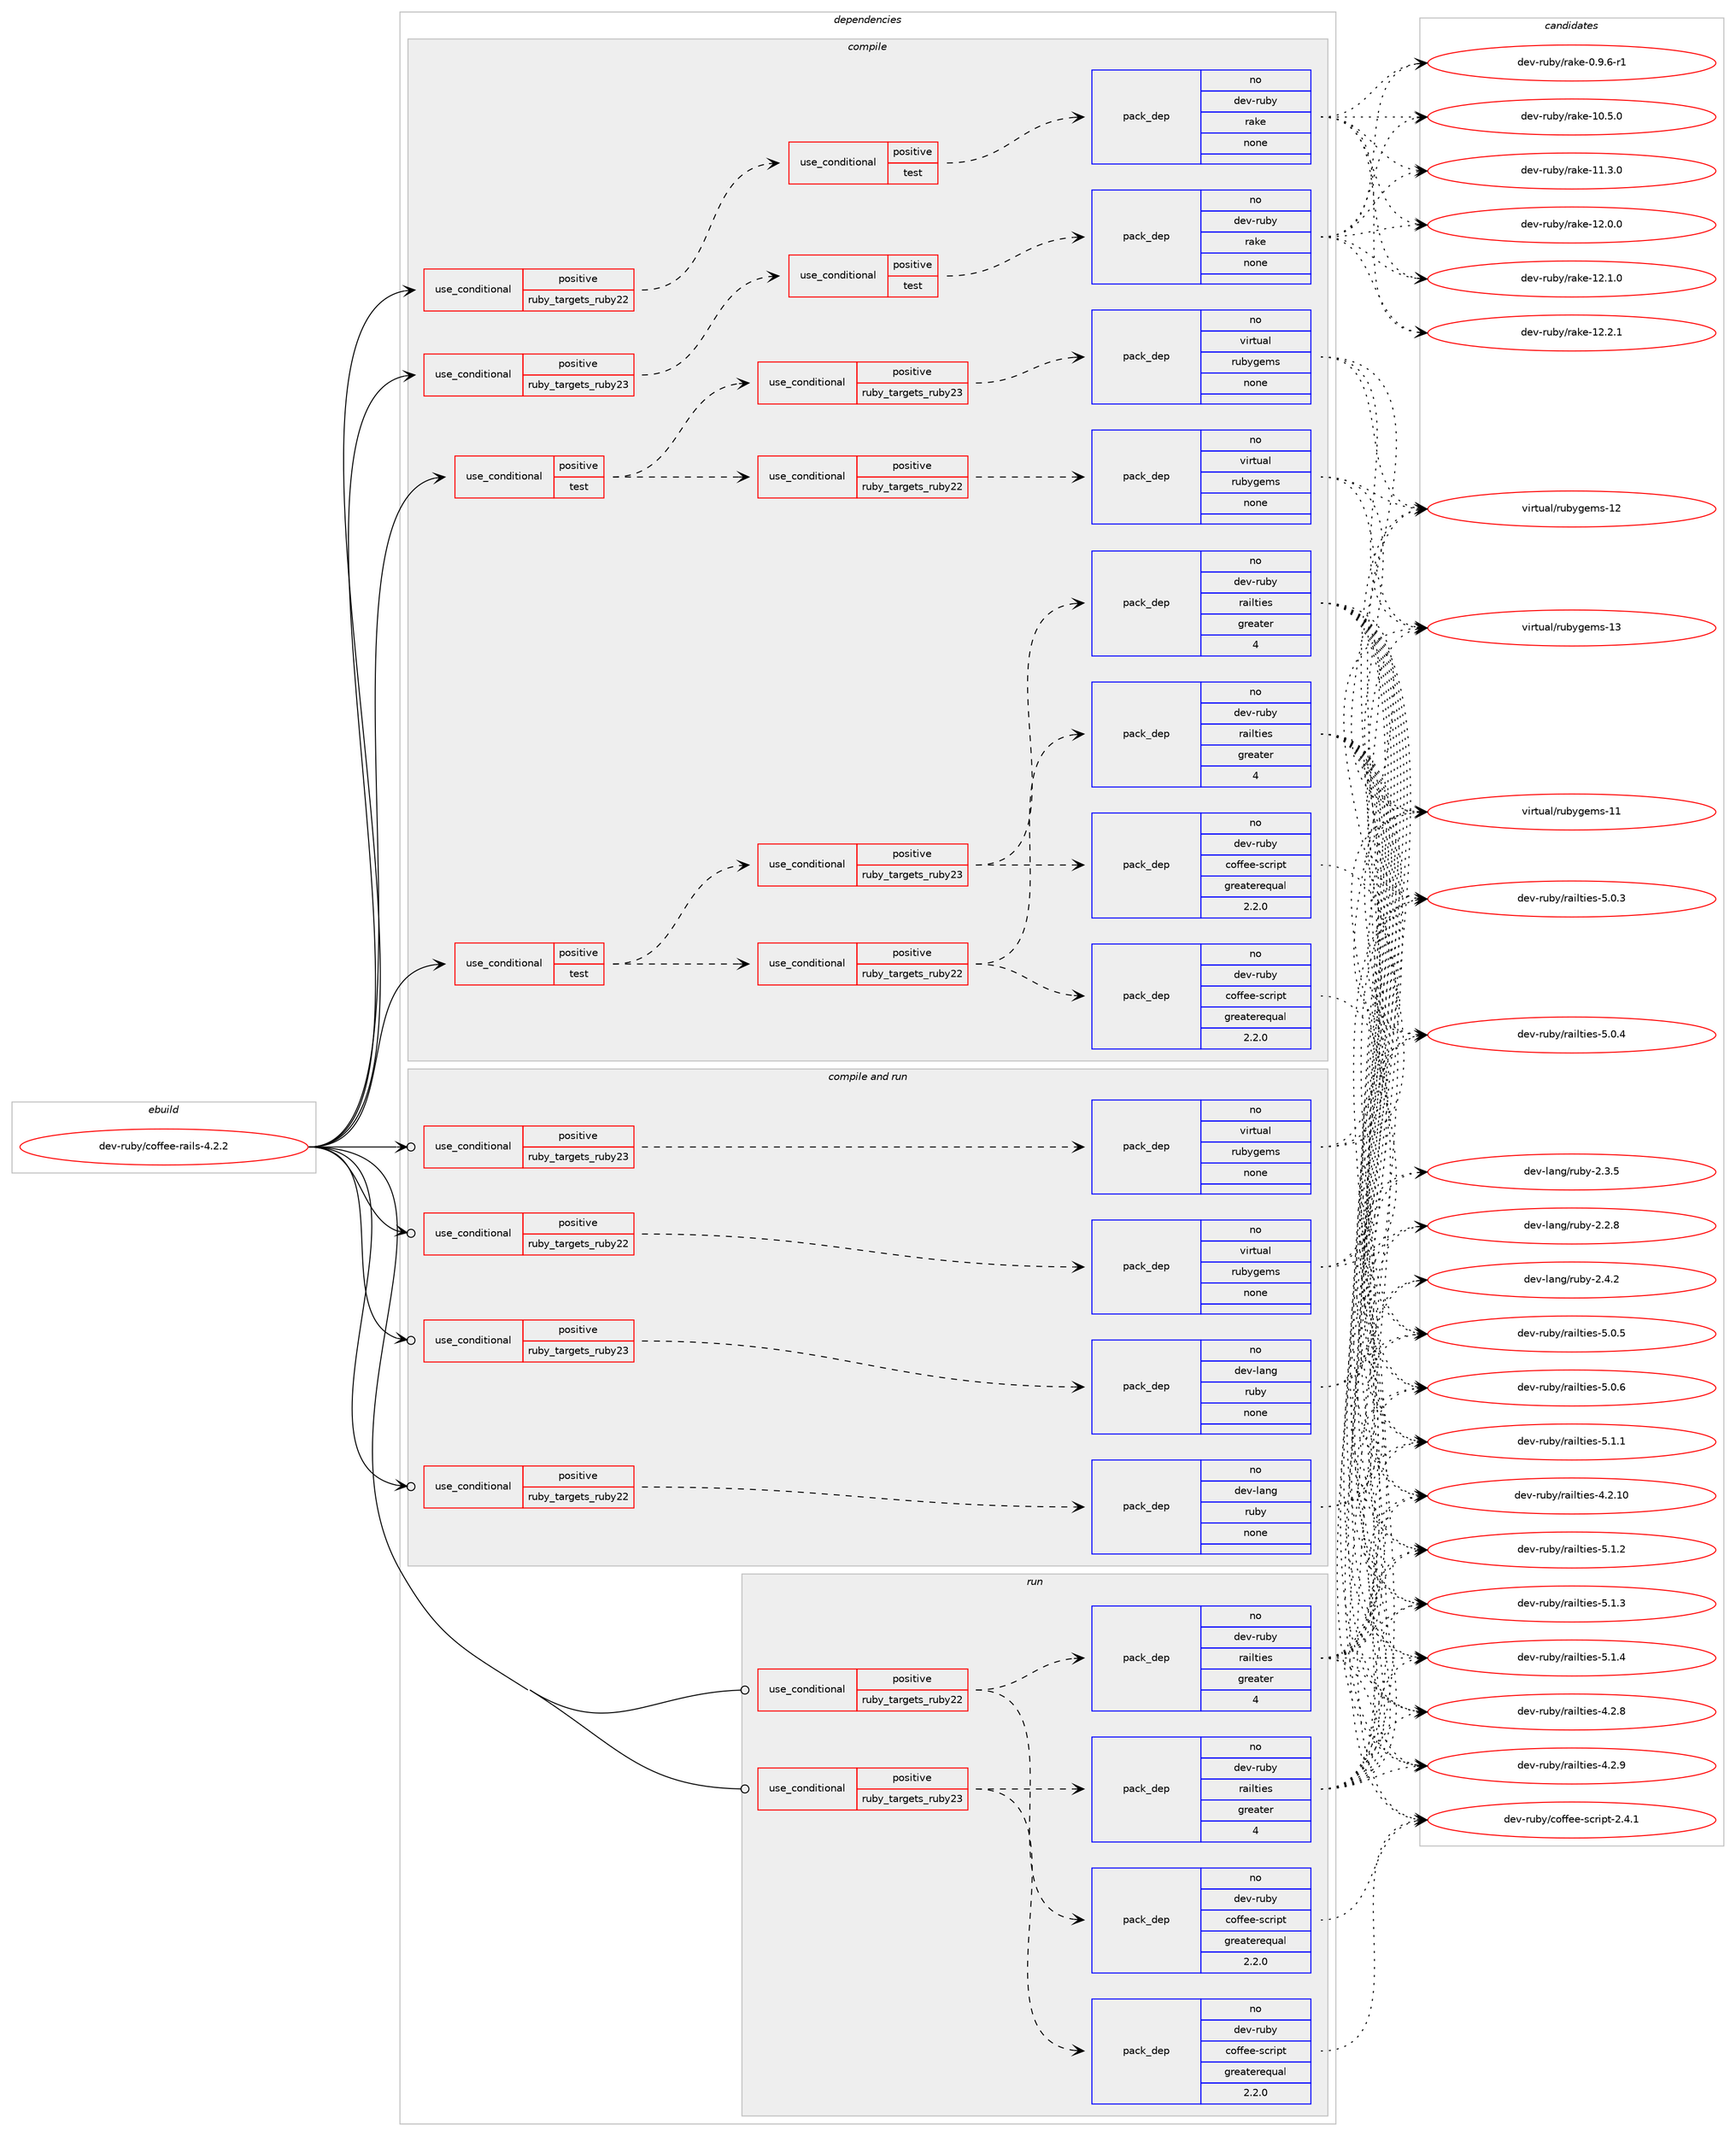 digraph prolog {

# *************
# Graph options
# *************

newrank=true;
concentrate=true;
compound=true;
graph [rankdir=LR,fontname=Helvetica,fontsize=10,ranksep=1.5];#, ranksep=2.5, nodesep=0.2];
edge  [arrowhead=vee];
node  [fontname=Helvetica,fontsize=10];

# **********
# The ebuild
# **********

subgraph cluster_leftcol {
color=gray;
rank=same;
label=<<i>ebuild</i>>;
id [label="dev-ruby/coffee-rails-4.2.2", color=red, width=4, href="../dev-ruby/coffee-rails-4.2.2.svg"];
}

# ****************
# The dependencies
# ****************

subgraph cluster_midcol {
color=gray;
label=<<i>dependencies</i>>;
subgraph cluster_compile {
fillcolor="#eeeeee";
style=filled;
label=<<i>compile</i>>;
subgraph cond54357 {
dependency233518 [label=<<TABLE BORDER="0" CELLBORDER="1" CELLSPACING="0" CELLPADDING="4"><TR><TD ROWSPAN="3" CELLPADDING="10">use_conditional</TD></TR><TR><TD>positive</TD></TR><TR><TD>ruby_targets_ruby22</TD></TR></TABLE>>, shape=none, color=red];
subgraph cond54358 {
dependency233519 [label=<<TABLE BORDER="0" CELLBORDER="1" CELLSPACING="0" CELLPADDING="4"><TR><TD ROWSPAN="3" CELLPADDING="10">use_conditional</TD></TR><TR><TD>positive</TD></TR><TR><TD>test</TD></TR></TABLE>>, shape=none, color=red];
subgraph pack175087 {
dependency233520 [label=<<TABLE BORDER="0" CELLBORDER="1" CELLSPACING="0" CELLPADDING="4" WIDTH="220"><TR><TD ROWSPAN="6" CELLPADDING="30">pack_dep</TD></TR><TR><TD WIDTH="110">no</TD></TR><TR><TD>dev-ruby</TD></TR><TR><TD>rake</TD></TR><TR><TD>none</TD></TR><TR><TD></TD></TR></TABLE>>, shape=none, color=blue];
}
dependency233519:e -> dependency233520:w [weight=20,style="dashed",arrowhead="vee"];
}
dependency233518:e -> dependency233519:w [weight=20,style="dashed",arrowhead="vee"];
}
id:e -> dependency233518:w [weight=20,style="solid",arrowhead="vee"];
subgraph cond54359 {
dependency233521 [label=<<TABLE BORDER="0" CELLBORDER="1" CELLSPACING="0" CELLPADDING="4"><TR><TD ROWSPAN="3" CELLPADDING="10">use_conditional</TD></TR><TR><TD>positive</TD></TR><TR><TD>ruby_targets_ruby23</TD></TR></TABLE>>, shape=none, color=red];
subgraph cond54360 {
dependency233522 [label=<<TABLE BORDER="0" CELLBORDER="1" CELLSPACING="0" CELLPADDING="4"><TR><TD ROWSPAN="3" CELLPADDING="10">use_conditional</TD></TR><TR><TD>positive</TD></TR><TR><TD>test</TD></TR></TABLE>>, shape=none, color=red];
subgraph pack175088 {
dependency233523 [label=<<TABLE BORDER="0" CELLBORDER="1" CELLSPACING="0" CELLPADDING="4" WIDTH="220"><TR><TD ROWSPAN="6" CELLPADDING="30">pack_dep</TD></TR><TR><TD WIDTH="110">no</TD></TR><TR><TD>dev-ruby</TD></TR><TR><TD>rake</TD></TR><TR><TD>none</TD></TR><TR><TD></TD></TR></TABLE>>, shape=none, color=blue];
}
dependency233522:e -> dependency233523:w [weight=20,style="dashed",arrowhead="vee"];
}
dependency233521:e -> dependency233522:w [weight=20,style="dashed",arrowhead="vee"];
}
id:e -> dependency233521:w [weight=20,style="solid",arrowhead="vee"];
subgraph cond54361 {
dependency233524 [label=<<TABLE BORDER="0" CELLBORDER="1" CELLSPACING="0" CELLPADDING="4"><TR><TD ROWSPAN="3" CELLPADDING="10">use_conditional</TD></TR><TR><TD>positive</TD></TR><TR><TD>test</TD></TR></TABLE>>, shape=none, color=red];
subgraph cond54362 {
dependency233525 [label=<<TABLE BORDER="0" CELLBORDER="1" CELLSPACING="0" CELLPADDING="4"><TR><TD ROWSPAN="3" CELLPADDING="10">use_conditional</TD></TR><TR><TD>positive</TD></TR><TR><TD>ruby_targets_ruby22</TD></TR></TABLE>>, shape=none, color=red];
subgraph pack175089 {
dependency233526 [label=<<TABLE BORDER="0" CELLBORDER="1" CELLSPACING="0" CELLPADDING="4" WIDTH="220"><TR><TD ROWSPAN="6" CELLPADDING="30">pack_dep</TD></TR><TR><TD WIDTH="110">no</TD></TR><TR><TD>dev-ruby</TD></TR><TR><TD>coffee-script</TD></TR><TR><TD>greaterequal</TD></TR><TR><TD>2.2.0</TD></TR></TABLE>>, shape=none, color=blue];
}
dependency233525:e -> dependency233526:w [weight=20,style="dashed",arrowhead="vee"];
subgraph pack175090 {
dependency233527 [label=<<TABLE BORDER="0" CELLBORDER="1" CELLSPACING="0" CELLPADDING="4" WIDTH="220"><TR><TD ROWSPAN="6" CELLPADDING="30">pack_dep</TD></TR><TR><TD WIDTH="110">no</TD></TR><TR><TD>dev-ruby</TD></TR><TR><TD>railties</TD></TR><TR><TD>greater</TD></TR><TR><TD>4</TD></TR></TABLE>>, shape=none, color=blue];
}
dependency233525:e -> dependency233527:w [weight=20,style="dashed",arrowhead="vee"];
}
dependency233524:e -> dependency233525:w [weight=20,style="dashed",arrowhead="vee"];
subgraph cond54363 {
dependency233528 [label=<<TABLE BORDER="0" CELLBORDER="1" CELLSPACING="0" CELLPADDING="4"><TR><TD ROWSPAN="3" CELLPADDING="10">use_conditional</TD></TR><TR><TD>positive</TD></TR><TR><TD>ruby_targets_ruby23</TD></TR></TABLE>>, shape=none, color=red];
subgraph pack175091 {
dependency233529 [label=<<TABLE BORDER="0" CELLBORDER="1" CELLSPACING="0" CELLPADDING="4" WIDTH="220"><TR><TD ROWSPAN="6" CELLPADDING="30">pack_dep</TD></TR><TR><TD WIDTH="110">no</TD></TR><TR><TD>dev-ruby</TD></TR><TR><TD>coffee-script</TD></TR><TR><TD>greaterequal</TD></TR><TR><TD>2.2.0</TD></TR></TABLE>>, shape=none, color=blue];
}
dependency233528:e -> dependency233529:w [weight=20,style="dashed",arrowhead="vee"];
subgraph pack175092 {
dependency233530 [label=<<TABLE BORDER="0" CELLBORDER="1" CELLSPACING="0" CELLPADDING="4" WIDTH="220"><TR><TD ROWSPAN="6" CELLPADDING="30">pack_dep</TD></TR><TR><TD WIDTH="110">no</TD></TR><TR><TD>dev-ruby</TD></TR><TR><TD>railties</TD></TR><TR><TD>greater</TD></TR><TR><TD>4</TD></TR></TABLE>>, shape=none, color=blue];
}
dependency233528:e -> dependency233530:w [weight=20,style="dashed",arrowhead="vee"];
}
dependency233524:e -> dependency233528:w [weight=20,style="dashed",arrowhead="vee"];
}
id:e -> dependency233524:w [weight=20,style="solid",arrowhead="vee"];
subgraph cond54364 {
dependency233531 [label=<<TABLE BORDER="0" CELLBORDER="1" CELLSPACING="0" CELLPADDING="4"><TR><TD ROWSPAN="3" CELLPADDING="10">use_conditional</TD></TR><TR><TD>positive</TD></TR><TR><TD>test</TD></TR></TABLE>>, shape=none, color=red];
subgraph cond54365 {
dependency233532 [label=<<TABLE BORDER="0" CELLBORDER="1" CELLSPACING="0" CELLPADDING="4"><TR><TD ROWSPAN="3" CELLPADDING="10">use_conditional</TD></TR><TR><TD>positive</TD></TR><TR><TD>ruby_targets_ruby22</TD></TR></TABLE>>, shape=none, color=red];
subgraph pack175093 {
dependency233533 [label=<<TABLE BORDER="0" CELLBORDER="1" CELLSPACING="0" CELLPADDING="4" WIDTH="220"><TR><TD ROWSPAN="6" CELLPADDING="30">pack_dep</TD></TR><TR><TD WIDTH="110">no</TD></TR><TR><TD>virtual</TD></TR><TR><TD>rubygems</TD></TR><TR><TD>none</TD></TR><TR><TD></TD></TR></TABLE>>, shape=none, color=blue];
}
dependency233532:e -> dependency233533:w [weight=20,style="dashed",arrowhead="vee"];
}
dependency233531:e -> dependency233532:w [weight=20,style="dashed",arrowhead="vee"];
subgraph cond54366 {
dependency233534 [label=<<TABLE BORDER="0" CELLBORDER="1" CELLSPACING="0" CELLPADDING="4"><TR><TD ROWSPAN="3" CELLPADDING="10">use_conditional</TD></TR><TR><TD>positive</TD></TR><TR><TD>ruby_targets_ruby23</TD></TR></TABLE>>, shape=none, color=red];
subgraph pack175094 {
dependency233535 [label=<<TABLE BORDER="0" CELLBORDER="1" CELLSPACING="0" CELLPADDING="4" WIDTH="220"><TR><TD ROWSPAN="6" CELLPADDING="30">pack_dep</TD></TR><TR><TD WIDTH="110">no</TD></TR><TR><TD>virtual</TD></TR><TR><TD>rubygems</TD></TR><TR><TD>none</TD></TR><TR><TD></TD></TR></TABLE>>, shape=none, color=blue];
}
dependency233534:e -> dependency233535:w [weight=20,style="dashed",arrowhead="vee"];
}
dependency233531:e -> dependency233534:w [weight=20,style="dashed",arrowhead="vee"];
}
id:e -> dependency233531:w [weight=20,style="solid",arrowhead="vee"];
}
subgraph cluster_compileandrun {
fillcolor="#eeeeee";
style=filled;
label=<<i>compile and run</i>>;
subgraph cond54367 {
dependency233536 [label=<<TABLE BORDER="0" CELLBORDER="1" CELLSPACING="0" CELLPADDING="4"><TR><TD ROWSPAN="3" CELLPADDING="10">use_conditional</TD></TR><TR><TD>positive</TD></TR><TR><TD>ruby_targets_ruby22</TD></TR></TABLE>>, shape=none, color=red];
subgraph pack175095 {
dependency233537 [label=<<TABLE BORDER="0" CELLBORDER="1" CELLSPACING="0" CELLPADDING="4" WIDTH="220"><TR><TD ROWSPAN="6" CELLPADDING="30">pack_dep</TD></TR><TR><TD WIDTH="110">no</TD></TR><TR><TD>dev-lang</TD></TR><TR><TD>ruby</TD></TR><TR><TD>none</TD></TR><TR><TD></TD></TR></TABLE>>, shape=none, color=blue];
}
dependency233536:e -> dependency233537:w [weight=20,style="dashed",arrowhead="vee"];
}
id:e -> dependency233536:w [weight=20,style="solid",arrowhead="odotvee"];
subgraph cond54368 {
dependency233538 [label=<<TABLE BORDER="0" CELLBORDER="1" CELLSPACING="0" CELLPADDING="4"><TR><TD ROWSPAN="3" CELLPADDING="10">use_conditional</TD></TR><TR><TD>positive</TD></TR><TR><TD>ruby_targets_ruby22</TD></TR></TABLE>>, shape=none, color=red];
subgraph pack175096 {
dependency233539 [label=<<TABLE BORDER="0" CELLBORDER="1" CELLSPACING="0" CELLPADDING="4" WIDTH="220"><TR><TD ROWSPAN="6" CELLPADDING="30">pack_dep</TD></TR><TR><TD WIDTH="110">no</TD></TR><TR><TD>virtual</TD></TR><TR><TD>rubygems</TD></TR><TR><TD>none</TD></TR><TR><TD></TD></TR></TABLE>>, shape=none, color=blue];
}
dependency233538:e -> dependency233539:w [weight=20,style="dashed",arrowhead="vee"];
}
id:e -> dependency233538:w [weight=20,style="solid",arrowhead="odotvee"];
subgraph cond54369 {
dependency233540 [label=<<TABLE BORDER="0" CELLBORDER="1" CELLSPACING="0" CELLPADDING="4"><TR><TD ROWSPAN="3" CELLPADDING="10">use_conditional</TD></TR><TR><TD>positive</TD></TR><TR><TD>ruby_targets_ruby23</TD></TR></TABLE>>, shape=none, color=red];
subgraph pack175097 {
dependency233541 [label=<<TABLE BORDER="0" CELLBORDER="1" CELLSPACING="0" CELLPADDING="4" WIDTH="220"><TR><TD ROWSPAN="6" CELLPADDING="30">pack_dep</TD></TR><TR><TD WIDTH="110">no</TD></TR><TR><TD>dev-lang</TD></TR><TR><TD>ruby</TD></TR><TR><TD>none</TD></TR><TR><TD></TD></TR></TABLE>>, shape=none, color=blue];
}
dependency233540:e -> dependency233541:w [weight=20,style="dashed",arrowhead="vee"];
}
id:e -> dependency233540:w [weight=20,style="solid",arrowhead="odotvee"];
subgraph cond54370 {
dependency233542 [label=<<TABLE BORDER="0" CELLBORDER="1" CELLSPACING="0" CELLPADDING="4"><TR><TD ROWSPAN="3" CELLPADDING="10">use_conditional</TD></TR><TR><TD>positive</TD></TR><TR><TD>ruby_targets_ruby23</TD></TR></TABLE>>, shape=none, color=red];
subgraph pack175098 {
dependency233543 [label=<<TABLE BORDER="0" CELLBORDER="1" CELLSPACING="0" CELLPADDING="4" WIDTH="220"><TR><TD ROWSPAN="6" CELLPADDING="30">pack_dep</TD></TR><TR><TD WIDTH="110">no</TD></TR><TR><TD>virtual</TD></TR><TR><TD>rubygems</TD></TR><TR><TD>none</TD></TR><TR><TD></TD></TR></TABLE>>, shape=none, color=blue];
}
dependency233542:e -> dependency233543:w [weight=20,style="dashed",arrowhead="vee"];
}
id:e -> dependency233542:w [weight=20,style="solid",arrowhead="odotvee"];
}
subgraph cluster_run {
fillcolor="#eeeeee";
style=filled;
label=<<i>run</i>>;
subgraph cond54371 {
dependency233544 [label=<<TABLE BORDER="0" CELLBORDER="1" CELLSPACING="0" CELLPADDING="4"><TR><TD ROWSPAN="3" CELLPADDING="10">use_conditional</TD></TR><TR><TD>positive</TD></TR><TR><TD>ruby_targets_ruby22</TD></TR></TABLE>>, shape=none, color=red];
subgraph pack175099 {
dependency233545 [label=<<TABLE BORDER="0" CELLBORDER="1" CELLSPACING="0" CELLPADDING="4" WIDTH="220"><TR><TD ROWSPAN="6" CELLPADDING="30">pack_dep</TD></TR><TR><TD WIDTH="110">no</TD></TR><TR><TD>dev-ruby</TD></TR><TR><TD>coffee-script</TD></TR><TR><TD>greaterequal</TD></TR><TR><TD>2.2.0</TD></TR></TABLE>>, shape=none, color=blue];
}
dependency233544:e -> dependency233545:w [weight=20,style="dashed",arrowhead="vee"];
subgraph pack175100 {
dependency233546 [label=<<TABLE BORDER="0" CELLBORDER="1" CELLSPACING="0" CELLPADDING="4" WIDTH="220"><TR><TD ROWSPAN="6" CELLPADDING="30">pack_dep</TD></TR><TR><TD WIDTH="110">no</TD></TR><TR><TD>dev-ruby</TD></TR><TR><TD>railties</TD></TR><TR><TD>greater</TD></TR><TR><TD>4</TD></TR></TABLE>>, shape=none, color=blue];
}
dependency233544:e -> dependency233546:w [weight=20,style="dashed",arrowhead="vee"];
}
id:e -> dependency233544:w [weight=20,style="solid",arrowhead="odot"];
subgraph cond54372 {
dependency233547 [label=<<TABLE BORDER="0" CELLBORDER="1" CELLSPACING="0" CELLPADDING="4"><TR><TD ROWSPAN="3" CELLPADDING="10">use_conditional</TD></TR><TR><TD>positive</TD></TR><TR><TD>ruby_targets_ruby23</TD></TR></TABLE>>, shape=none, color=red];
subgraph pack175101 {
dependency233548 [label=<<TABLE BORDER="0" CELLBORDER="1" CELLSPACING="0" CELLPADDING="4" WIDTH="220"><TR><TD ROWSPAN="6" CELLPADDING="30">pack_dep</TD></TR><TR><TD WIDTH="110">no</TD></TR><TR><TD>dev-ruby</TD></TR><TR><TD>coffee-script</TD></TR><TR><TD>greaterequal</TD></TR><TR><TD>2.2.0</TD></TR></TABLE>>, shape=none, color=blue];
}
dependency233547:e -> dependency233548:w [weight=20,style="dashed",arrowhead="vee"];
subgraph pack175102 {
dependency233549 [label=<<TABLE BORDER="0" CELLBORDER="1" CELLSPACING="0" CELLPADDING="4" WIDTH="220"><TR><TD ROWSPAN="6" CELLPADDING="30">pack_dep</TD></TR><TR><TD WIDTH="110">no</TD></TR><TR><TD>dev-ruby</TD></TR><TR><TD>railties</TD></TR><TR><TD>greater</TD></TR><TR><TD>4</TD></TR></TABLE>>, shape=none, color=blue];
}
dependency233547:e -> dependency233549:w [weight=20,style="dashed",arrowhead="vee"];
}
id:e -> dependency233547:w [weight=20,style="solid",arrowhead="odot"];
}
}

# **************
# The candidates
# **************

subgraph cluster_choices {
rank=same;
color=gray;
label=<<i>candidates</i>>;

subgraph choice175087 {
color=black;
nodesep=1;
choice100101118451141179812147114971071014548465746544511449 [label="dev-ruby/rake-0.9.6-r1", color=red, width=4,href="../dev-ruby/rake-0.9.6-r1.svg"];
choice1001011184511411798121471149710710145494846534648 [label="dev-ruby/rake-10.5.0", color=red, width=4,href="../dev-ruby/rake-10.5.0.svg"];
choice1001011184511411798121471149710710145494946514648 [label="dev-ruby/rake-11.3.0", color=red, width=4,href="../dev-ruby/rake-11.3.0.svg"];
choice1001011184511411798121471149710710145495046484648 [label="dev-ruby/rake-12.0.0", color=red, width=4,href="../dev-ruby/rake-12.0.0.svg"];
choice1001011184511411798121471149710710145495046494648 [label="dev-ruby/rake-12.1.0", color=red, width=4,href="../dev-ruby/rake-12.1.0.svg"];
choice1001011184511411798121471149710710145495046504649 [label="dev-ruby/rake-12.2.1", color=red, width=4,href="../dev-ruby/rake-12.2.1.svg"];
dependency233520:e -> choice100101118451141179812147114971071014548465746544511449:w [style=dotted,weight="100"];
dependency233520:e -> choice1001011184511411798121471149710710145494846534648:w [style=dotted,weight="100"];
dependency233520:e -> choice1001011184511411798121471149710710145494946514648:w [style=dotted,weight="100"];
dependency233520:e -> choice1001011184511411798121471149710710145495046484648:w [style=dotted,weight="100"];
dependency233520:e -> choice1001011184511411798121471149710710145495046494648:w [style=dotted,weight="100"];
dependency233520:e -> choice1001011184511411798121471149710710145495046504649:w [style=dotted,weight="100"];
}
subgraph choice175088 {
color=black;
nodesep=1;
choice100101118451141179812147114971071014548465746544511449 [label="dev-ruby/rake-0.9.6-r1", color=red, width=4,href="../dev-ruby/rake-0.9.6-r1.svg"];
choice1001011184511411798121471149710710145494846534648 [label="dev-ruby/rake-10.5.0", color=red, width=4,href="../dev-ruby/rake-10.5.0.svg"];
choice1001011184511411798121471149710710145494946514648 [label="dev-ruby/rake-11.3.0", color=red, width=4,href="../dev-ruby/rake-11.3.0.svg"];
choice1001011184511411798121471149710710145495046484648 [label="dev-ruby/rake-12.0.0", color=red, width=4,href="../dev-ruby/rake-12.0.0.svg"];
choice1001011184511411798121471149710710145495046494648 [label="dev-ruby/rake-12.1.0", color=red, width=4,href="../dev-ruby/rake-12.1.0.svg"];
choice1001011184511411798121471149710710145495046504649 [label="dev-ruby/rake-12.2.1", color=red, width=4,href="../dev-ruby/rake-12.2.1.svg"];
dependency233523:e -> choice100101118451141179812147114971071014548465746544511449:w [style=dotted,weight="100"];
dependency233523:e -> choice1001011184511411798121471149710710145494846534648:w [style=dotted,weight="100"];
dependency233523:e -> choice1001011184511411798121471149710710145494946514648:w [style=dotted,weight="100"];
dependency233523:e -> choice1001011184511411798121471149710710145495046484648:w [style=dotted,weight="100"];
dependency233523:e -> choice1001011184511411798121471149710710145495046494648:w [style=dotted,weight="100"];
dependency233523:e -> choice1001011184511411798121471149710710145495046504649:w [style=dotted,weight="100"];
}
subgraph choice175089 {
color=black;
nodesep=1;
choice100101118451141179812147991111021021011014511599114105112116455046524649 [label="dev-ruby/coffee-script-2.4.1", color=red, width=4,href="../dev-ruby/coffee-script-2.4.1.svg"];
dependency233526:e -> choice100101118451141179812147991111021021011014511599114105112116455046524649:w [style=dotted,weight="100"];
}
subgraph choice175090 {
color=black;
nodesep=1;
choice1001011184511411798121471149710510811610510111545524650464948 [label="dev-ruby/railties-4.2.10", color=red, width=4,href="../dev-ruby/railties-4.2.10.svg"];
choice10010111845114117981214711497105108116105101115455246504656 [label="dev-ruby/railties-4.2.8", color=red, width=4,href="../dev-ruby/railties-4.2.8.svg"];
choice10010111845114117981214711497105108116105101115455246504657 [label="dev-ruby/railties-4.2.9", color=red, width=4,href="../dev-ruby/railties-4.2.9.svg"];
choice10010111845114117981214711497105108116105101115455346484651 [label="dev-ruby/railties-5.0.3", color=red, width=4,href="../dev-ruby/railties-5.0.3.svg"];
choice10010111845114117981214711497105108116105101115455346484652 [label="dev-ruby/railties-5.0.4", color=red, width=4,href="../dev-ruby/railties-5.0.4.svg"];
choice10010111845114117981214711497105108116105101115455346484653 [label="dev-ruby/railties-5.0.5", color=red, width=4,href="../dev-ruby/railties-5.0.5.svg"];
choice10010111845114117981214711497105108116105101115455346484654 [label="dev-ruby/railties-5.0.6", color=red, width=4,href="../dev-ruby/railties-5.0.6.svg"];
choice10010111845114117981214711497105108116105101115455346494649 [label="dev-ruby/railties-5.1.1", color=red, width=4,href="../dev-ruby/railties-5.1.1.svg"];
choice10010111845114117981214711497105108116105101115455346494650 [label="dev-ruby/railties-5.1.2", color=red, width=4,href="../dev-ruby/railties-5.1.2.svg"];
choice10010111845114117981214711497105108116105101115455346494651 [label="dev-ruby/railties-5.1.3", color=red, width=4,href="../dev-ruby/railties-5.1.3.svg"];
choice10010111845114117981214711497105108116105101115455346494652 [label="dev-ruby/railties-5.1.4", color=red, width=4,href="../dev-ruby/railties-5.1.4.svg"];
dependency233527:e -> choice1001011184511411798121471149710510811610510111545524650464948:w [style=dotted,weight="100"];
dependency233527:e -> choice10010111845114117981214711497105108116105101115455246504656:w [style=dotted,weight="100"];
dependency233527:e -> choice10010111845114117981214711497105108116105101115455246504657:w [style=dotted,weight="100"];
dependency233527:e -> choice10010111845114117981214711497105108116105101115455346484651:w [style=dotted,weight="100"];
dependency233527:e -> choice10010111845114117981214711497105108116105101115455346484652:w [style=dotted,weight="100"];
dependency233527:e -> choice10010111845114117981214711497105108116105101115455346484653:w [style=dotted,weight="100"];
dependency233527:e -> choice10010111845114117981214711497105108116105101115455346484654:w [style=dotted,weight="100"];
dependency233527:e -> choice10010111845114117981214711497105108116105101115455346494649:w [style=dotted,weight="100"];
dependency233527:e -> choice10010111845114117981214711497105108116105101115455346494650:w [style=dotted,weight="100"];
dependency233527:e -> choice10010111845114117981214711497105108116105101115455346494651:w [style=dotted,weight="100"];
dependency233527:e -> choice10010111845114117981214711497105108116105101115455346494652:w [style=dotted,weight="100"];
}
subgraph choice175091 {
color=black;
nodesep=1;
choice100101118451141179812147991111021021011014511599114105112116455046524649 [label="dev-ruby/coffee-script-2.4.1", color=red, width=4,href="../dev-ruby/coffee-script-2.4.1.svg"];
dependency233529:e -> choice100101118451141179812147991111021021011014511599114105112116455046524649:w [style=dotted,weight="100"];
}
subgraph choice175092 {
color=black;
nodesep=1;
choice1001011184511411798121471149710510811610510111545524650464948 [label="dev-ruby/railties-4.2.10", color=red, width=4,href="../dev-ruby/railties-4.2.10.svg"];
choice10010111845114117981214711497105108116105101115455246504656 [label="dev-ruby/railties-4.2.8", color=red, width=4,href="../dev-ruby/railties-4.2.8.svg"];
choice10010111845114117981214711497105108116105101115455246504657 [label="dev-ruby/railties-4.2.9", color=red, width=4,href="../dev-ruby/railties-4.2.9.svg"];
choice10010111845114117981214711497105108116105101115455346484651 [label="dev-ruby/railties-5.0.3", color=red, width=4,href="../dev-ruby/railties-5.0.3.svg"];
choice10010111845114117981214711497105108116105101115455346484652 [label="dev-ruby/railties-5.0.4", color=red, width=4,href="../dev-ruby/railties-5.0.4.svg"];
choice10010111845114117981214711497105108116105101115455346484653 [label="dev-ruby/railties-5.0.5", color=red, width=4,href="../dev-ruby/railties-5.0.5.svg"];
choice10010111845114117981214711497105108116105101115455346484654 [label="dev-ruby/railties-5.0.6", color=red, width=4,href="../dev-ruby/railties-5.0.6.svg"];
choice10010111845114117981214711497105108116105101115455346494649 [label="dev-ruby/railties-5.1.1", color=red, width=4,href="../dev-ruby/railties-5.1.1.svg"];
choice10010111845114117981214711497105108116105101115455346494650 [label="dev-ruby/railties-5.1.2", color=red, width=4,href="../dev-ruby/railties-5.1.2.svg"];
choice10010111845114117981214711497105108116105101115455346494651 [label="dev-ruby/railties-5.1.3", color=red, width=4,href="../dev-ruby/railties-5.1.3.svg"];
choice10010111845114117981214711497105108116105101115455346494652 [label="dev-ruby/railties-5.1.4", color=red, width=4,href="../dev-ruby/railties-5.1.4.svg"];
dependency233530:e -> choice1001011184511411798121471149710510811610510111545524650464948:w [style=dotted,weight="100"];
dependency233530:e -> choice10010111845114117981214711497105108116105101115455246504656:w [style=dotted,weight="100"];
dependency233530:e -> choice10010111845114117981214711497105108116105101115455246504657:w [style=dotted,weight="100"];
dependency233530:e -> choice10010111845114117981214711497105108116105101115455346484651:w [style=dotted,weight="100"];
dependency233530:e -> choice10010111845114117981214711497105108116105101115455346484652:w [style=dotted,weight="100"];
dependency233530:e -> choice10010111845114117981214711497105108116105101115455346484653:w [style=dotted,weight="100"];
dependency233530:e -> choice10010111845114117981214711497105108116105101115455346484654:w [style=dotted,weight="100"];
dependency233530:e -> choice10010111845114117981214711497105108116105101115455346494649:w [style=dotted,weight="100"];
dependency233530:e -> choice10010111845114117981214711497105108116105101115455346494650:w [style=dotted,weight="100"];
dependency233530:e -> choice10010111845114117981214711497105108116105101115455346494651:w [style=dotted,weight="100"];
dependency233530:e -> choice10010111845114117981214711497105108116105101115455346494652:w [style=dotted,weight="100"];
}
subgraph choice175093 {
color=black;
nodesep=1;
choice118105114116117971084711411798121103101109115454949 [label="virtual/rubygems-11", color=red, width=4,href="../virtual/rubygems-11.svg"];
choice118105114116117971084711411798121103101109115454950 [label="virtual/rubygems-12", color=red, width=4,href="../virtual/rubygems-12.svg"];
choice118105114116117971084711411798121103101109115454951 [label="virtual/rubygems-13", color=red, width=4,href="../virtual/rubygems-13.svg"];
dependency233533:e -> choice118105114116117971084711411798121103101109115454949:w [style=dotted,weight="100"];
dependency233533:e -> choice118105114116117971084711411798121103101109115454950:w [style=dotted,weight="100"];
dependency233533:e -> choice118105114116117971084711411798121103101109115454951:w [style=dotted,weight="100"];
}
subgraph choice175094 {
color=black;
nodesep=1;
choice118105114116117971084711411798121103101109115454949 [label="virtual/rubygems-11", color=red, width=4,href="../virtual/rubygems-11.svg"];
choice118105114116117971084711411798121103101109115454950 [label="virtual/rubygems-12", color=red, width=4,href="../virtual/rubygems-12.svg"];
choice118105114116117971084711411798121103101109115454951 [label="virtual/rubygems-13", color=red, width=4,href="../virtual/rubygems-13.svg"];
dependency233535:e -> choice118105114116117971084711411798121103101109115454949:w [style=dotted,weight="100"];
dependency233535:e -> choice118105114116117971084711411798121103101109115454950:w [style=dotted,weight="100"];
dependency233535:e -> choice118105114116117971084711411798121103101109115454951:w [style=dotted,weight="100"];
}
subgraph choice175095 {
color=black;
nodesep=1;
choice10010111845108971101034711411798121455046504656 [label="dev-lang/ruby-2.2.8", color=red, width=4,href="../dev-lang/ruby-2.2.8.svg"];
choice10010111845108971101034711411798121455046514653 [label="dev-lang/ruby-2.3.5", color=red, width=4,href="../dev-lang/ruby-2.3.5.svg"];
choice10010111845108971101034711411798121455046524650 [label="dev-lang/ruby-2.4.2", color=red, width=4,href="../dev-lang/ruby-2.4.2.svg"];
dependency233537:e -> choice10010111845108971101034711411798121455046504656:w [style=dotted,weight="100"];
dependency233537:e -> choice10010111845108971101034711411798121455046514653:w [style=dotted,weight="100"];
dependency233537:e -> choice10010111845108971101034711411798121455046524650:w [style=dotted,weight="100"];
}
subgraph choice175096 {
color=black;
nodesep=1;
choice118105114116117971084711411798121103101109115454949 [label="virtual/rubygems-11", color=red, width=4,href="../virtual/rubygems-11.svg"];
choice118105114116117971084711411798121103101109115454950 [label="virtual/rubygems-12", color=red, width=4,href="../virtual/rubygems-12.svg"];
choice118105114116117971084711411798121103101109115454951 [label="virtual/rubygems-13", color=red, width=4,href="../virtual/rubygems-13.svg"];
dependency233539:e -> choice118105114116117971084711411798121103101109115454949:w [style=dotted,weight="100"];
dependency233539:e -> choice118105114116117971084711411798121103101109115454950:w [style=dotted,weight="100"];
dependency233539:e -> choice118105114116117971084711411798121103101109115454951:w [style=dotted,weight="100"];
}
subgraph choice175097 {
color=black;
nodesep=1;
choice10010111845108971101034711411798121455046504656 [label="dev-lang/ruby-2.2.8", color=red, width=4,href="../dev-lang/ruby-2.2.8.svg"];
choice10010111845108971101034711411798121455046514653 [label="dev-lang/ruby-2.3.5", color=red, width=4,href="../dev-lang/ruby-2.3.5.svg"];
choice10010111845108971101034711411798121455046524650 [label="dev-lang/ruby-2.4.2", color=red, width=4,href="../dev-lang/ruby-2.4.2.svg"];
dependency233541:e -> choice10010111845108971101034711411798121455046504656:w [style=dotted,weight="100"];
dependency233541:e -> choice10010111845108971101034711411798121455046514653:w [style=dotted,weight="100"];
dependency233541:e -> choice10010111845108971101034711411798121455046524650:w [style=dotted,weight="100"];
}
subgraph choice175098 {
color=black;
nodesep=1;
choice118105114116117971084711411798121103101109115454949 [label="virtual/rubygems-11", color=red, width=4,href="../virtual/rubygems-11.svg"];
choice118105114116117971084711411798121103101109115454950 [label="virtual/rubygems-12", color=red, width=4,href="../virtual/rubygems-12.svg"];
choice118105114116117971084711411798121103101109115454951 [label="virtual/rubygems-13", color=red, width=4,href="../virtual/rubygems-13.svg"];
dependency233543:e -> choice118105114116117971084711411798121103101109115454949:w [style=dotted,weight="100"];
dependency233543:e -> choice118105114116117971084711411798121103101109115454950:w [style=dotted,weight="100"];
dependency233543:e -> choice118105114116117971084711411798121103101109115454951:w [style=dotted,weight="100"];
}
subgraph choice175099 {
color=black;
nodesep=1;
choice100101118451141179812147991111021021011014511599114105112116455046524649 [label="dev-ruby/coffee-script-2.4.1", color=red, width=4,href="../dev-ruby/coffee-script-2.4.1.svg"];
dependency233545:e -> choice100101118451141179812147991111021021011014511599114105112116455046524649:w [style=dotted,weight="100"];
}
subgraph choice175100 {
color=black;
nodesep=1;
choice1001011184511411798121471149710510811610510111545524650464948 [label="dev-ruby/railties-4.2.10", color=red, width=4,href="../dev-ruby/railties-4.2.10.svg"];
choice10010111845114117981214711497105108116105101115455246504656 [label="dev-ruby/railties-4.2.8", color=red, width=4,href="../dev-ruby/railties-4.2.8.svg"];
choice10010111845114117981214711497105108116105101115455246504657 [label="dev-ruby/railties-4.2.9", color=red, width=4,href="../dev-ruby/railties-4.2.9.svg"];
choice10010111845114117981214711497105108116105101115455346484651 [label="dev-ruby/railties-5.0.3", color=red, width=4,href="../dev-ruby/railties-5.0.3.svg"];
choice10010111845114117981214711497105108116105101115455346484652 [label="dev-ruby/railties-5.0.4", color=red, width=4,href="../dev-ruby/railties-5.0.4.svg"];
choice10010111845114117981214711497105108116105101115455346484653 [label="dev-ruby/railties-5.0.5", color=red, width=4,href="../dev-ruby/railties-5.0.5.svg"];
choice10010111845114117981214711497105108116105101115455346484654 [label="dev-ruby/railties-5.0.6", color=red, width=4,href="../dev-ruby/railties-5.0.6.svg"];
choice10010111845114117981214711497105108116105101115455346494649 [label="dev-ruby/railties-5.1.1", color=red, width=4,href="../dev-ruby/railties-5.1.1.svg"];
choice10010111845114117981214711497105108116105101115455346494650 [label="dev-ruby/railties-5.1.2", color=red, width=4,href="../dev-ruby/railties-5.1.2.svg"];
choice10010111845114117981214711497105108116105101115455346494651 [label="dev-ruby/railties-5.1.3", color=red, width=4,href="../dev-ruby/railties-5.1.3.svg"];
choice10010111845114117981214711497105108116105101115455346494652 [label="dev-ruby/railties-5.1.4", color=red, width=4,href="../dev-ruby/railties-5.1.4.svg"];
dependency233546:e -> choice1001011184511411798121471149710510811610510111545524650464948:w [style=dotted,weight="100"];
dependency233546:e -> choice10010111845114117981214711497105108116105101115455246504656:w [style=dotted,weight="100"];
dependency233546:e -> choice10010111845114117981214711497105108116105101115455246504657:w [style=dotted,weight="100"];
dependency233546:e -> choice10010111845114117981214711497105108116105101115455346484651:w [style=dotted,weight="100"];
dependency233546:e -> choice10010111845114117981214711497105108116105101115455346484652:w [style=dotted,weight="100"];
dependency233546:e -> choice10010111845114117981214711497105108116105101115455346484653:w [style=dotted,weight="100"];
dependency233546:e -> choice10010111845114117981214711497105108116105101115455346484654:w [style=dotted,weight="100"];
dependency233546:e -> choice10010111845114117981214711497105108116105101115455346494649:w [style=dotted,weight="100"];
dependency233546:e -> choice10010111845114117981214711497105108116105101115455346494650:w [style=dotted,weight="100"];
dependency233546:e -> choice10010111845114117981214711497105108116105101115455346494651:w [style=dotted,weight="100"];
dependency233546:e -> choice10010111845114117981214711497105108116105101115455346494652:w [style=dotted,weight="100"];
}
subgraph choice175101 {
color=black;
nodesep=1;
choice100101118451141179812147991111021021011014511599114105112116455046524649 [label="dev-ruby/coffee-script-2.4.1", color=red, width=4,href="../dev-ruby/coffee-script-2.4.1.svg"];
dependency233548:e -> choice100101118451141179812147991111021021011014511599114105112116455046524649:w [style=dotted,weight="100"];
}
subgraph choice175102 {
color=black;
nodesep=1;
choice1001011184511411798121471149710510811610510111545524650464948 [label="dev-ruby/railties-4.2.10", color=red, width=4,href="../dev-ruby/railties-4.2.10.svg"];
choice10010111845114117981214711497105108116105101115455246504656 [label="dev-ruby/railties-4.2.8", color=red, width=4,href="../dev-ruby/railties-4.2.8.svg"];
choice10010111845114117981214711497105108116105101115455246504657 [label="dev-ruby/railties-4.2.9", color=red, width=4,href="../dev-ruby/railties-4.2.9.svg"];
choice10010111845114117981214711497105108116105101115455346484651 [label="dev-ruby/railties-5.0.3", color=red, width=4,href="../dev-ruby/railties-5.0.3.svg"];
choice10010111845114117981214711497105108116105101115455346484652 [label="dev-ruby/railties-5.0.4", color=red, width=4,href="../dev-ruby/railties-5.0.4.svg"];
choice10010111845114117981214711497105108116105101115455346484653 [label="dev-ruby/railties-5.0.5", color=red, width=4,href="../dev-ruby/railties-5.0.5.svg"];
choice10010111845114117981214711497105108116105101115455346484654 [label="dev-ruby/railties-5.0.6", color=red, width=4,href="../dev-ruby/railties-5.0.6.svg"];
choice10010111845114117981214711497105108116105101115455346494649 [label="dev-ruby/railties-5.1.1", color=red, width=4,href="../dev-ruby/railties-5.1.1.svg"];
choice10010111845114117981214711497105108116105101115455346494650 [label="dev-ruby/railties-5.1.2", color=red, width=4,href="../dev-ruby/railties-5.1.2.svg"];
choice10010111845114117981214711497105108116105101115455346494651 [label="dev-ruby/railties-5.1.3", color=red, width=4,href="../dev-ruby/railties-5.1.3.svg"];
choice10010111845114117981214711497105108116105101115455346494652 [label="dev-ruby/railties-5.1.4", color=red, width=4,href="../dev-ruby/railties-5.1.4.svg"];
dependency233549:e -> choice1001011184511411798121471149710510811610510111545524650464948:w [style=dotted,weight="100"];
dependency233549:e -> choice10010111845114117981214711497105108116105101115455246504656:w [style=dotted,weight="100"];
dependency233549:e -> choice10010111845114117981214711497105108116105101115455246504657:w [style=dotted,weight="100"];
dependency233549:e -> choice10010111845114117981214711497105108116105101115455346484651:w [style=dotted,weight="100"];
dependency233549:e -> choice10010111845114117981214711497105108116105101115455346484652:w [style=dotted,weight="100"];
dependency233549:e -> choice10010111845114117981214711497105108116105101115455346484653:w [style=dotted,weight="100"];
dependency233549:e -> choice10010111845114117981214711497105108116105101115455346484654:w [style=dotted,weight="100"];
dependency233549:e -> choice10010111845114117981214711497105108116105101115455346494649:w [style=dotted,weight="100"];
dependency233549:e -> choice10010111845114117981214711497105108116105101115455346494650:w [style=dotted,weight="100"];
dependency233549:e -> choice10010111845114117981214711497105108116105101115455346494651:w [style=dotted,weight="100"];
dependency233549:e -> choice10010111845114117981214711497105108116105101115455346494652:w [style=dotted,weight="100"];
}
}

}
